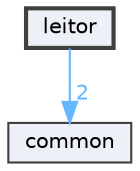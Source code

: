 digraph "leitor"
{
 // LATEX_PDF_SIZE
  bgcolor="transparent";
  edge [fontname=Helvetica,fontsize=10,labelfontname=Helvetica,labelfontsize=10];
  node [fontname=Helvetica,fontsize=10,shape=box,height=0.2,width=0.4];
  compound=true
  dir_c1c241a727a42ce8eede827dfbb8f6c6 [label="leitor", fillcolor="#edf0f7", color="grey25", style="filled,bold", URL="dir_c1c241a727a42ce8eede827dfbb8f6c6.html",tooltip=""];
  dir_bdd9a5d540de89e9fe90efdfc6973a4f [label="common", fillcolor="#edf0f7", color="grey25", style="filled", URL="dir_bdd9a5d540de89e9fe90efdfc6973a4f.html",tooltip=""];
  dir_c1c241a727a42ce8eede827dfbb8f6c6->dir_bdd9a5d540de89e9fe90efdfc6973a4f [headlabel="2", labeldistance=1.5 headhref="dir_000006_000000.html" color="steelblue1" fontcolor="steelblue1"];
}
